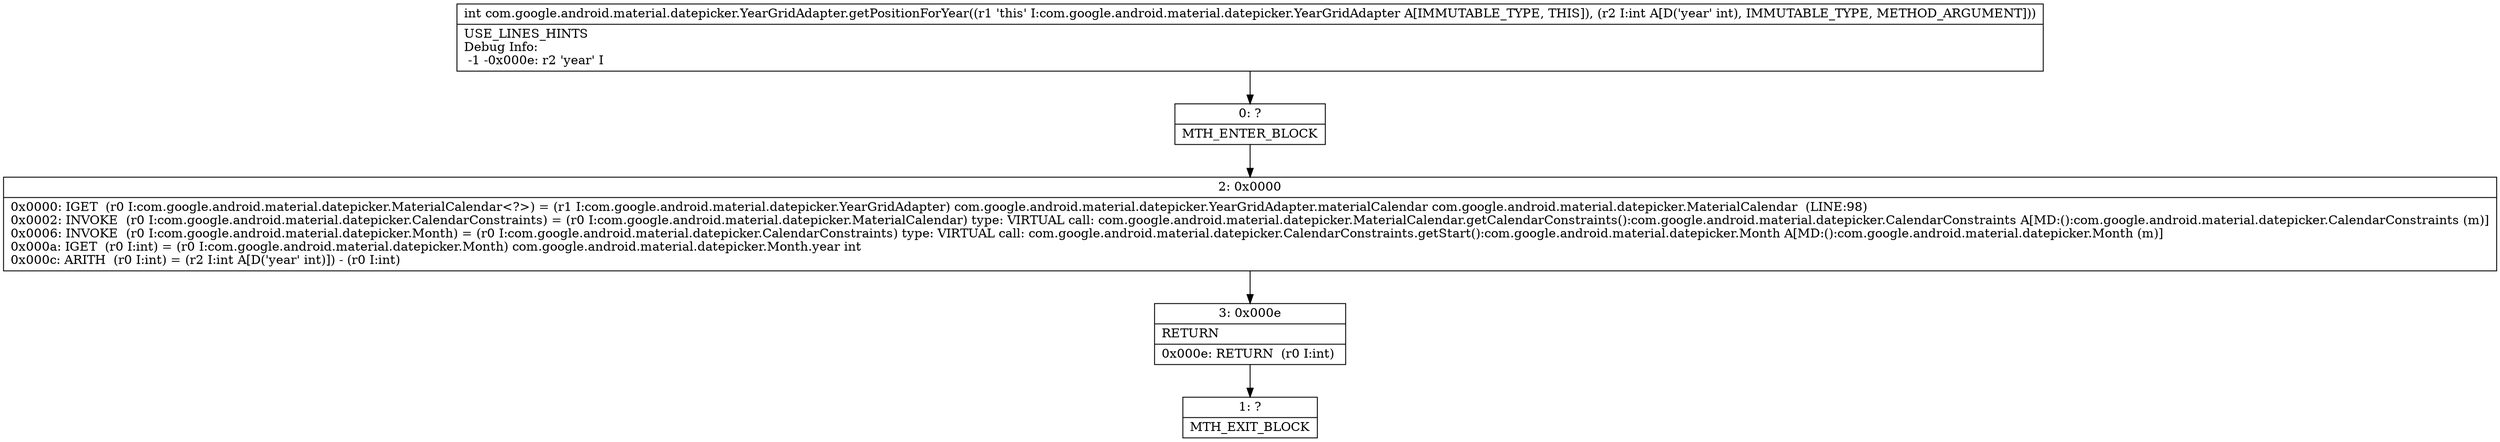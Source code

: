 digraph "CFG forcom.google.android.material.datepicker.YearGridAdapter.getPositionForYear(I)I" {
Node_0 [shape=record,label="{0\:\ ?|MTH_ENTER_BLOCK\l}"];
Node_2 [shape=record,label="{2\:\ 0x0000|0x0000: IGET  (r0 I:com.google.android.material.datepicker.MaterialCalendar\<?\>) = (r1 I:com.google.android.material.datepicker.YearGridAdapter) com.google.android.material.datepicker.YearGridAdapter.materialCalendar com.google.android.material.datepicker.MaterialCalendar  (LINE:98)\l0x0002: INVOKE  (r0 I:com.google.android.material.datepicker.CalendarConstraints) = (r0 I:com.google.android.material.datepicker.MaterialCalendar) type: VIRTUAL call: com.google.android.material.datepicker.MaterialCalendar.getCalendarConstraints():com.google.android.material.datepicker.CalendarConstraints A[MD:():com.google.android.material.datepicker.CalendarConstraints (m)]\l0x0006: INVOKE  (r0 I:com.google.android.material.datepicker.Month) = (r0 I:com.google.android.material.datepicker.CalendarConstraints) type: VIRTUAL call: com.google.android.material.datepicker.CalendarConstraints.getStart():com.google.android.material.datepicker.Month A[MD:():com.google.android.material.datepicker.Month (m)]\l0x000a: IGET  (r0 I:int) = (r0 I:com.google.android.material.datepicker.Month) com.google.android.material.datepicker.Month.year int \l0x000c: ARITH  (r0 I:int) = (r2 I:int A[D('year' int)]) \- (r0 I:int) \l}"];
Node_3 [shape=record,label="{3\:\ 0x000e|RETURN\l|0x000e: RETURN  (r0 I:int) \l}"];
Node_1 [shape=record,label="{1\:\ ?|MTH_EXIT_BLOCK\l}"];
MethodNode[shape=record,label="{int com.google.android.material.datepicker.YearGridAdapter.getPositionForYear((r1 'this' I:com.google.android.material.datepicker.YearGridAdapter A[IMMUTABLE_TYPE, THIS]), (r2 I:int A[D('year' int), IMMUTABLE_TYPE, METHOD_ARGUMENT]))  | USE_LINES_HINTS\lDebug Info:\l  \-1 \-0x000e: r2 'year' I\l}"];
MethodNode -> Node_0;Node_0 -> Node_2;
Node_2 -> Node_3;
Node_3 -> Node_1;
}

